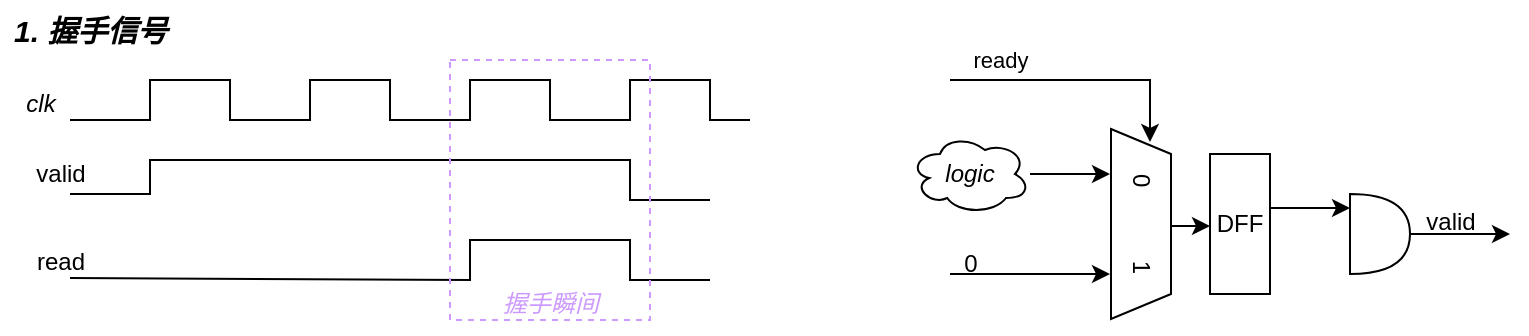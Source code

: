 <mxfile version="28.0.4">
  <diagram name="第 1 页" id="C_z2Ijtch8l0Tse9_0Xi">
    <mxGraphModel dx="885" dy="524" grid="1" gridSize="10" guides="1" tooltips="1" connect="1" arrows="1" fold="1" page="1" pageScale="1" pageWidth="827" pageHeight="1169" math="0" shadow="0">
      <root>
        <mxCell id="0" />
        <mxCell id="1" parent="0" />
        <mxCell id="BCQfCzHWaTitZo-4F1Qe-1" value="1. 握手信号" style="text;html=1;align=left;verticalAlign=middle;whiteSpace=wrap;rounded=0;fontSize=15;fontStyle=3" vertex="1" parent="1">
          <mxGeometry x="10" y="10" width="120" height="30" as="geometry" />
        </mxCell>
        <mxCell id="BCQfCzHWaTitZo-4F1Qe-2" value="" style="endArrow=none;html=1;rounded=0;" edge="1" parent="1">
          <mxGeometry width="50" height="50" relative="1" as="geometry">
            <mxPoint x="40" y="70" as="sourcePoint" />
            <mxPoint x="380" y="70" as="targetPoint" />
            <Array as="points">
              <mxPoint x="80" y="70" />
              <mxPoint x="80" y="50" />
              <mxPoint x="120" y="50" />
              <mxPoint x="120" y="70" />
              <mxPoint x="160" y="70" />
              <mxPoint x="160" y="50" />
              <mxPoint x="200" y="50" />
              <mxPoint x="200" y="70" />
              <mxPoint x="240" y="70" />
              <mxPoint x="240" y="50" />
              <mxPoint x="280" y="50" />
              <mxPoint x="280" y="70" />
              <mxPoint x="320" y="70" />
              <mxPoint x="320" y="50" />
              <mxPoint x="360" y="50" />
              <mxPoint x="360" y="70" />
            </Array>
          </mxGeometry>
        </mxCell>
        <mxCell id="BCQfCzHWaTitZo-4F1Qe-3" value="clk" style="text;html=1;align=center;verticalAlign=middle;resizable=0;points=[];autosize=1;strokeColor=none;fillColor=none;fontStyle=2" vertex="1" parent="1">
          <mxGeometry x="5" y="47" width="40" height="30" as="geometry" />
        </mxCell>
        <mxCell id="BCQfCzHWaTitZo-4F1Qe-4" value="&lt;i&gt;logic&lt;/i&gt;" style="ellipse;shape=cloud;whiteSpace=wrap;html=1;" vertex="1" parent="1">
          <mxGeometry x="460" y="77" width="60" height="40" as="geometry" />
        </mxCell>
        <mxCell id="BCQfCzHWaTitZo-4F1Qe-5" value="" style="endArrow=classic;html=1;rounded=0;" edge="1" parent="1" source="BCQfCzHWaTitZo-4F1Qe-4">
          <mxGeometry width="50" height="50" relative="1" as="geometry">
            <mxPoint x="600" y="87" as="sourcePoint" />
            <mxPoint x="560" y="97" as="targetPoint" />
          </mxGeometry>
        </mxCell>
        <mxCell id="BCQfCzHWaTitZo-4F1Qe-6" value="0&amp;nbsp; &amp;nbsp; &amp;nbsp; &amp;nbsp; &amp;nbsp; &amp;nbsp;1" style="shape=trapezoid;perimeter=trapezoidPerimeter;whiteSpace=wrap;html=1;fixedSize=1;rotation=90;size=12.5;" vertex="1" parent="1">
          <mxGeometry x="528" y="107" width="95" height="30" as="geometry" />
        </mxCell>
        <mxCell id="BCQfCzHWaTitZo-4F1Qe-7" value="" style="endArrow=classic;html=1;rounded=0;" edge="1" parent="1">
          <mxGeometry width="50" height="50" relative="1" as="geometry">
            <mxPoint x="480" y="147" as="sourcePoint" />
            <mxPoint x="560" y="147" as="targetPoint" />
          </mxGeometry>
        </mxCell>
        <mxCell id="BCQfCzHWaTitZo-4F1Qe-8" value="0" style="text;html=1;align=center;verticalAlign=middle;resizable=0;points=[];autosize=1;strokeColor=none;fillColor=none;" vertex="1" parent="1">
          <mxGeometry x="475" y="127" width="30" height="30" as="geometry" />
        </mxCell>
        <mxCell id="BCQfCzHWaTitZo-4F1Qe-10" value="" style="endArrow=classic;html=1;rounded=0;" edge="1" parent="1">
          <mxGeometry width="50" height="50" relative="1" as="geometry">
            <mxPoint x="591" y="123" as="sourcePoint" />
            <mxPoint x="610" y="123" as="targetPoint" />
          </mxGeometry>
        </mxCell>
        <mxCell id="BCQfCzHWaTitZo-4F1Qe-11" value="DFF" style="rounded=0;whiteSpace=wrap;html=1;" vertex="1" parent="1">
          <mxGeometry x="610" y="87" width="30" height="70" as="geometry" />
        </mxCell>
        <mxCell id="BCQfCzHWaTitZo-4F1Qe-15" style="edgeStyle=orthogonalEdgeStyle;rounded=0;orthogonalLoop=1;jettySize=auto;html=1;" edge="1" parent="1" source="BCQfCzHWaTitZo-4F1Qe-12">
          <mxGeometry relative="1" as="geometry">
            <mxPoint x="760" y="127" as="targetPoint" />
          </mxGeometry>
        </mxCell>
        <mxCell id="BCQfCzHWaTitZo-4F1Qe-12" value="" style="shape=or;whiteSpace=wrap;html=1;" vertex="1" parent="1">
          <mxGeometry x="680" y="107" width="30" height="40" as="geometry" />
        </mxCell>
        <mxCell id="BCQfCzHWaTitZo-4F1Qe-14" value="" style="endArrow=classic;html=1;rounded=0;entryX=0;entryY=0.175;entryDx=0;entryDy=0;entryPerimeter=0;" edge="1" parent="1" target="BCQfCzHWaTitZo-4F1Qe-12">
          <mxGeometry width="50" height="50" relative="1" as="geometry">
            <mxPoint x="640" y="114" as="sourcePoint" />
            <mxPoint x="659" y="114" as="targetPoint" />
          </mxGeometry>
        </mxCell>
        <mxCell id="BCQfCzHWaTitZo-4F1Qe-16" value="valid" style="text;html=1;align=center;verticalAlign=middle;resizable=0;points=[];autosize=1;strokeColor=none;fillColor=none;" vertex="1" parent="1">
          <mxGeometry x="705" y="106" width="50" height="30" as="geometry" />
        </mxCell>
        <mxCell id="BCQfCzHWaTitZo-4F1Qe-17" value="" style="endArrow=classic;html=1;rounded=0;" edge="1" parent="1">
          <mxGeometry width="50" height="50" relative="1" as="geometry">
            <mxPoint x="480" y="50" as="sourcePoint" />
            <mxPoint x="580" y="81" as="targetPoint" />
            <Array as="points">
              <mxPoint x="580" y="50" />
            </Array>
          </mxGeometry>
        </mxCell>
        <mxCell id="BCQfCzHWaTitZo-4F1Qe-18" value="ready" style="edgeLabel;html=1;align=center;verticalAlign=middle;resizable=0;points=[];" vertex="1" connectable="0" parent="BCQfCzHWaTitZo-4F1Qe-17">
          <mxGeometry x="-0.777" relative="1" as="geometry">
            <mxPoint x="10" y="-10" as="offset" />
          </mxGeometry>
        </mxCell>
        <mxCell id="BCQfCzHWaTitZo-4F1Qe-19" value="" style="endArrow=none;html=1;rounded=0;" edge="1" parent="1">
          <mxGeometry width="50" height="50" relative="1" as="geometry">
            <mxPoint x="40" y="107" as="sourcePoint" />
            <mxPoint x="360" y="110" as="targetPoint" />
            <Array as="points">
              <mxPoint x="80" y="107" />
              <mxPoint x="80" y="90" />
              <mxPoint x="320" y="90" />
              <mxPoint x="320" y="110" />
            </Array>
          </mxGeometry>
        </mxCell>
        <mxCell id="BCQfCzHWaTitZo-4F1Qe-20" value="valid" style="text;html=1;align=center;verticalAlign=middle;resizable=0;points=[];autosize=1;strokeColor=none;fillColor=none;" vertex="1" parent="1">
          <mxGeometry x="10" y="82" width="50" height="30" as="geometry" />
        </mxCell>
        <mxCell id="BCQfCzHWaTitZo-4F1Qe-22" value="read" style="text;html=1;align=center;verticalAlign=middle;resizable=0;points=[];autosize=1;strokeColor=none;fillColor=none;" vertex="1" parent="1">
          <mxGeometry x="10" y="126" width="50" height="30" as="geometry" />
        </mxCell>
        <mxCell id="BCQfCzHWaTitZo-4F1Qe-23" value="" style="endArrow=none;html=1;rounded=0;" edge="1" parent="1">
          <mxGeometry width="50" height="50" relative="1" as="geometry">
            <mxPoint x="40" y="149" as="sourcePoint" />
            <mxPoint x="360" y="150" as="targetPoint" />
            <Array as="points">
              <mxPoint x="240" y="150" />
              <mxPoint x="240" y="130" />
              <mxPoint x="320" y="130" />
              <mxPoint x="320" y="150" />
            </Array>
          </mxGeometry>
        </mxCell>
        <mxCell id="BCQfCzHWaTitZo-4F1Qe-24" value="" style="rounded=0;whiteSpace=wrap;html=1;dashed=1;strokeColor=#CC99FF;fillColor=none;" vertex="1" parent="1">
          <mxGeometry x="230" y="40" width="100" height="130" as="geometry" />
        </mxCell>
        <mxCell id="BCQfCzHWaTitZo-4F1Qe-25" value="握手瞬间" style="text;html=1;align=center;verticalAlign=middle;resizable=0;points=[];autosize=1;strokeColor=none;fillColor=none;fontColor=#CC99FF;fontStyle=2" vertex="1" parent="1">
          <mxGeometry x="245" y="147" width="70" height="30" as="geometry" />
        </mxCell>
      </root>
    </mxGraphModel>
  </diagram>
</mxfile>
